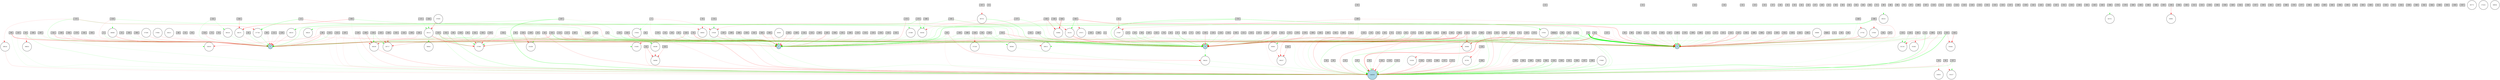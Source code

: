 digraph {
	node [fontsize=9 height=0.2 shape=circle width=0.2]
	x [fillcolor=lightgray shape=box style=filled]
	dx [fillcolor=lightgray shape=box style=filled]
	theta [fillcolor=lightgray shape=box style=filled]
	dtheta [fillcolor=lightgray shape=box style=filled]
	-5 [fillcolor=lightgray shape=box style=filled]
	-6 [fillcolor=lightgray shape=box style=filled]
	-7 [fillcolor=lightgray shape=box style=filled]
	-8 [fillcolor=lightgray shape=box style=filled]
	-9 [fillcolor=lightgray shape=box style=filled]
	-10 [fillcolor=lightgray shape=box style=filled]
	-11 [fillcolor=lightgray shape=box style=filled]
	-12 [fillcolor=lightgray shape=box style=filled]
	-13 [fillcolor=lightgray shape=box style=filled]
	-14 [fillcolor=lightgray shape=box style=filled]
	-15 [fillcolor=lightgray shape=box style=filled]
	-16 [fillcolor=lightgray shape=box style=filled]
	-17 [fillcolor=lightgray shape=box style=filled]
	-18 [fillcolor=lightgray shape=box style=filled]
	-19 [fillcolor=lightgray shape=box style=filled]
	-20 [fillcolor=lightgray shape=box style=filled]
	-21 [fillcolor=lightgray shape=box style=filled]
	-22 [fillcolor=lightgray shape=box style=filled]
	-23 [fillcolor=lightgray shape=box style=filled]
	-24 [fillcolor=lightgray shape=box style=filled]
	-25 [fillcolor=lightgray shape=box style=filled]
	-26 [fillcolor=lightgray shape=box style=filled]
	-27 [fillcolor=lightgray shape=box style=filled]
	-28 [fillcolor=lightgray shape=box style=filled]
	-29 [fillcolor=lightgray shape=box style=filled]
	-30 [fillcolor=lightgray shape=box style=filled]
	-31 [fillcolor=lightgray shape=box style=filled]
	-32 [fillcolor=lightgray shape=box style=filled]
	-33 [fillcolor=lightgray shape=box style=filled]
	-34 [fillcolor=lightgray shape=box style=filled]
	-35 [fillcolor=lightgray shape=box style=filled]
	-36 [fillcolor=lightgray shape=box style=filled]
	-37 [fillcolor=lightgray shape=box style=filled]
	-38 [fillcolor=lightgray shape=box style=filled]
	-39 [fillcolor=lightgray shape=box style=filled]
	-40 [fillcolor=lightgray shape=box style=filled]
	-41 [fillcolor=lightgray shape=box style=filled]
	-42 [fillcolor=lightgray shape=box style=filled]
	-43 [fillcolor=lightgray shape=box style=filled]
	-44 [fillcolor=lightgray shape=box style=filled]
	-45 [fillcolor=lightgray shape=box style=filled]
	-46 [fillcolor=lightgray shape=box style=filled]
	-47 [fillcolor=lightgray shape=box style=filled]
	-48 [fillcolor=lightgray shape=box style=filled]
	-49 [fillcolor=lightgray shape=box style=filled]
	-50 [fillcolor=lightgray shape=box style=filled]
	-51 [fillcolor=lightgray shape=box style=filled]
	-52 [fillcolor=lightgray shape=box style=filled]
	-53 [fillcolor=lightgray shape=box style=filled]
	-54 [fillcolor=lightgray shape=box style=filled]
	-55 [fillcolor=lightgray shape=box style=filled]
	-56 [fillcolor=lightgray shape=box style=filled]
	-57 [fillcolor=lightgray shape=box style=filled]
	-58 [fillcolor=lightgray shape=box style=filled]
	-59 [fillcolor=lightgray shape=box style=filled]
	-60 [fillcolor=lightgray shape=box style=filled]
	-61 [fillcolor=lightgray shape=box style=filled]
	-62 [fillcolor=lightgray shape=box style=filled]
	-63 [fillcolor=lightgray shape=box style=filled]
	-64 [fillcolor=lightgray shape=box style=filled]
	-65 [fillcolor=lightgray shape=box style=filled]
	-66 [fillcolor=lightgray shape=box style=filled]
	-67 [fillcolor=lightgray shape=box style=filled]
	-68 [fillcolor=lightgray shape=box style=filled]
	-69 [fillcolor=lightgray shape=box style=filled]
	-70 [fillcolor=lightgray shape=box style=filled]
	-71 [fillcolor=lightgray shape=box style=filled]
	-72 [fillcolor=lightgray shape=box style=filled]
	-73 [fillcolor=lightgray shape=box style=filled]
	-74 [fillcolor=lightgray shape=box style=filled]
	-75 [fillcolor=lightgray shape=box style=filled]
	-76 [fillcolor=lightgray shape=box style=filled]
	-77 [fillcolor=lightgray shape=box style=filled]
	-78 [fillcolor=lightgray shape=box style=filled]
	-79 [fillcolor=lightgray shape=box style=filled]
	-80 [fillcolor=lightgray shape=box style=filled]
	-81 [fillcolor=lightgray shape=box style=filled]
	-82 [fillcolor=lightgray shape=box style=filled]
	-83 [fillcolor=lightgray shape=box style=filled]
	-84 [fillcolor=lightgray shape=box style=filled]
	-85 [fillcolor=lightgray shape=box style=filled]
	-86 [fillcolor=lightgray shape=box style=filled]
	-87 [fillcolor=lightgray shape=box style=filled]
	-88 [fillcolor=lightgray shape=box style=filled]
	-89 [fillcolor=lightgray shape=box style=filled]
	-90 [fillcolor=lightgray shape=box style=filled]
	-91 [fillcolor=lightgray shape=box style=filled]
	-92 [fillcolor=lightgray shape=box style=filled]
	-93 [fillcolor=lightgray shape=box style=filled]
	-94 [fillcolor=lightgray shape=box style=filled]
	-95 [fillcolor=lightgray shape=box style=filled]
	-96 [fillcolor=lightgray shape=box style=filled]
	-97 [fillcolor=lightgray shape=box style=filled]
	-98 [fillcolor=lightgray shape=box style=filled]
	-99 [fillcolor=lightgray shape=box style=filled]
	-100 [fillcolor=lightgray shape=box style=filled]
	-101 [fillcolor=lightgray shape=box style=filled]
	-102 [fillcolor=lightgray shape=box style=filled]
	-103 [fillcolor=lightgray shape=box style=filled]
	-104 [fillcolor=lightgray shape=box style=filled]
	-105 [fillcolor=lightgray shape=box style=filled]
	-106 [fillcolor=lightgray shape=box style=filled]
	-107 [fillcolor=lightgray shape=box style=filled]
	-108 [fillcolor=lightgray shape=box style=filled]
	-109 [fillcolor=lightgray shape=box style=filled]
	-110 [fillcolor=lightgray shape=box style=filled]
	-111 [fillcolor=lightgray shape=box style=filled]
	-112 [fillcolor=lightgray shape=box style=filled]
	-113 [fillcolor=lightgray shape=box style=filled]
	-114 [fillcolor=lightgray shape=box style=filled]
	-115 [fillcolor=lightgray shape=box style=filled]
	-116 [fillcolor=lightgray shape=box style=filled]
	-117 [fillcolor=lightgray shape=box style=filled]
	-118 [fillcolor=lightgray shape=box style=filled]
	-119 [fillcolor=lightgray shape=box style=filled]
	-120 [fillcolor=lightgray shape=box style=filled]
	-121 [fillcolor=lightgray shape=box style=filled]
	-122 [fillcolor=lightgray shape=box style=filled]
	-123 [fillcolor=lightgray shape=box style=filled]
	-124 [fillcolor=lightgray shape=box style=filled]
	-125 [fillcolor=lightgray shape=box style=filled]
	-126 [fillcolor=lightgray shape=box style=filled]
	-127 [fillcolor=lightgray shape=box style=filled]
	-128 [fillcolor=lightgray shape=box style=filled]
	-129 [fillcolor=lightgray shape=box style=filled]
	-130 [fillcolor=lightgray shape=box style=filled]
	-131 [fillcolor=lightgray shape=box style=filled]
	-132 [fillcolor=lightgray shape=box style=filled]
	-133 [fillcolor=lightgray shape=box style=filled]
	-134 [fillcolor=lightgray shape=box style=filled]
	-135 [fillcolor=lightgray shape=box style=filled]
	-136 [fillcolor=lightgray shape=box style=filled]
	-137 [fillcolor=lightgray shape=box style=filled]
	-138 [fillcolor=lightgray shape=box style=filled]
	-139 [fillcolor=lightgray shape=box style=filled]
	-140 [fillcolor=lightgray shape=box style=filled]
	-141 [fillcolor=lightgray shape=box style=filled]
	-142 [fillcolor=lightgray shape=box style=filled]
	-143 [fillcolor=lightgray shape=box style=filled]
	-144 [fillcolor=lightgray shape=box style=filled]
	-145 [fillcolor=lightgray shape=box style=filled]
	-146 [fillcolor=lightgray shape=box style=filled]
	-147 [fillcolor=lightgray shape=box style=filled]
	-148 [fillcolor=lightgray shape=box style=filled]
	-149 [fillcolor=lightgray shape=box style=filled]
	-150 [fillcolor=lightgray shape=box style=filled]
	-151 [fillcolor=lightgray shape=box style=filled]
	-152 [fillcolor=lightgray shape=box style=filled]
	-153 [fillcolor=lightgray shape=box style=filled]
	-154 [fillcolor=lightgray shape=box style=filled]
	-155 [fillcolor=lightgray shape=box style=filled]
	-156 [fillcolor=lightgray shape=box style=filled]
	-157 [fillcolor=lightgray shape=box style=filled]
	-158 [fillcolor=lightgray shape=box style=filled]
	-159 [fillcolor=lightgray shape=box style=filled]
	-160 [fillcolor=lightgray shape=box style=filled]
	-161 [fillcolor=lightgray shape=box style=filled]
	-162 [fillcolor=lightgray shape=box style=filled]
	-163 [fillcolor=lightgray shape=box style=filled]
	-164 [fillcolor=lightgray shape=box style=filled]
	-165 [fillcolor=lightgray shape=box style=filled]
	-166 [fillcolor=lightgray shape=box style=filled]
	-167 [fillcolor=lightgray shape=box style=filled]
	-168 [fillcolor=lightgray shape=box style=filled]
	-169 [fillcolor=lightgray shape=box style=filled]
	-170 [fillcolor=lightgray shape=box style=filled]
	-171 [fillcolor=lightgray shape=box style=filled]
	-172 [fillcolor=lightgray shape=box style=filled]
	-173 [fillcolor=lightgray shape=box style=filled]
	-174 [fillcolor=lightgray shape=box style=filled]
	-175 [fillcolor=lightgray shape=box style=filled]
	-176 [fillcolor=lightgray shape=box style=filled]
	-177 [fillcolor=lightgray shape=box style=filled]
	-178 [fillcolor=lightgray shape=box style=filled]
	-179 [fillcolor=lightgray shape=box style=filled]
	-180 [fillcolor=lightgray shape=box style=filled]
	-181 [fillcolor=lightgray shape=box style=filled]
	-182 [fillcolor=lightgray shape=box style=filled]
	-183 [fillcolor=lightgray shape=box style=filled]
	-184 [fillcolor=lightgray shape=box style=filled]
	-185 [fillcolor=lightgray shape=box style=filled]
	-186 [fillcolor=lightgray shape=box style=filled]
	-187 [fillcolor=lightgray shape=box style=filled]
	-188 [fillcolor=lightgray shape=box style=filled]
	-189 [fillcolor=lightgray shape=box style=filled]
	-190 [fillcolor=lightgray shape=box style=filled]
	-191 [fillcolor=lightgray shape=box style=filled]
	-192 [fillcolor=lightgray shape=box style=filled]
	-193 [fillcolor=lightgray shape=box style=filled]
	-194 [fillcolor=lightgray shape=box style=filled]
	-195 [fillcolor=lightgray shape=box style=filled]
	-196 [fillcolor=lightgray shape=box style=filled]
	-197 [fillcolor=lightgray shape=box style=filled]
	-198 [fillcolor=lightgray shape=box style=filled]
	-199 [fillcolor=lightgray shape=box style=filled]
	-200 [fillcolor=lightgray shape=box style=filled]
	-201 [fillcolor=lightgray shape=box style=filled]
	-202 [fillcolor=lightgray shape=box style=filled]
	-203 [fillcolor=lightgray shape=box style=filled]
	-204 [fillcolor=lightgray shape=box style=filled]
	-205 [fillcolor=lightgray shape=box style=filled]
	-206 [fillcolor=lightgray shape=box style=filled]
	-207 [fillcolor=lightgray shape=box style=filled]
	-208 [fillcolor=lightgray shape=box style=filled]
	-209 [fillcolor=lightgray shape=box style=filled]
	-210 [fillcolor=lightgray shape=box style=filled]
	-211 [fillcolor=lightgray shape=box style=filled]
	-212 [fillcolor=lightgray shape=box style=filled]
	-213 [fillcolor=lightgray shape=box style=filled]
	-214 [fillcolor=lightgray shape=box style=filled]
	-215 [fillcolor=lightgray shape=box style=filled]
	-216 [fillcolor=lightgray shape=box style=filled]
	-217 [fillcolor=lightgray shape=box style=filled]
	-218 [fillcolor=lightgray shape=box style=filled]
	-219 [fillcolor=lightgray shape=box style=filled]
	-220 [fillcolor=lightgray shape=box style=filled]
	-221 [fillcolor=lightgray shape=box style=filled]
	-222 [fillcolor=lightgray shape=box style=filled]
	-223 [fillcolor=lightgray shape=box style=filled]
	-224 [fillcolor=lightgray shape=box style=filled]
	-225 [fillcolor=lightgray shape=box style=filled]
	-226 [fillcolor=lightgray shape=box style=filled]
	-227 [fillcolor=lightgray shape=box style=filled]
	-228 [fillcolor=lightgray shape=box style=filled]
	-229 [fillcolor=lightgray shape=box style=filled]
	-230 [fillcolor=lightgray shape=box style=filled]
	-231 [fillcolor=lightgray shape=box style=filled]
	-232 [fillcolor=lightgray shape=box style=filled]
	-233 [fillcolor=lightgray shape=box style=filled]
	-234 [fillcolor=lightgray shape=box style=filled]
	-235 [fillcolor=lightgray shape=box style=filled]
	-236 [fillcolor=lightgray shape=box style=filled]
	-237 [fillcolor=lightgray shape=box style=filled]
	-238 [fillcolor=lightgray shape=box style=filled]
	-239 [fillcolor=lightgray shape=box style=filled]
	-240 [fillcolor=lightgray shape=box style=filled]
	-241 [fillcolor=lightgray shape=box style=filled]
	-242 [fillcolor=lightgray shape=box style=filled]
	-243 [fillcolor=lightgray shape=box style=filled]
	-244 [fillcolor=lightgray shape=box style=filled]
	-245 [fillcolor=lightgray shape=box style=filled]
	-246 [fillcolor=lightgray shape=box style=filled]
	-247 [fillcolor=lightgray shape=box style=filled]
	-248 [fillcolor=lightgray shape=box style=filled]
	-249 [fillcolor=lightgray shape=box style=filled]
	-250 [fillcolor=lightgray shape=box style=filled]
	-251 [fillcolor=lightgray shape=box style=filled]
	-252 [fillcolor=lightgray shape=box style=filled]
	-253 [fillcolor=lightgray shape=box style=filled]
	-254 [fillcolor=lightgray shape=box style=filled]
	-255 [fillcolor=lightgray shape=box style=filled]
	-256 [fillcolor=lightgray shape=box style=filled]
	-257 [fillcolor=lightgray shape=box style=filled]
	-258 [fillcolor=lightgray shape=box style=filled]
	-259 [fillcolor=lightgray shape=box style=filled]
	-260 [fillcolor=lightgray shape=box style=filled]
	-261 [fillcolor=lightgray shape=box style=filled]
	-262 [fillcolor=lightgray shape=box style=filled]
	-263 [fillcolor=lightgray shape=box style=filled]
	-264 [fillcolor=lightgray shape=box style=filled]
	-265 [fillcolor=lightgray shape=box style=filled]
	-266 [fillcolor=lightgray shape=box style=filled]
	-267 [fillcolor=lightgray shape=box style=filled]
	-268 [fillcolor=lightgray shape=box style=filled]
	-269 [fillcolor=lightgray shape=box style=filled]
	-270 [fillcolor=lightgray shape=box style=filled]
	-271 [fillcolor=lightgray shape=box style=filled]
	-272 [fillcolor=lightgray shape=box style=filled]
	-273 [fillcolor=lightgray shape=box style=filled]
	-274 [fillcolor=lightgray shape=box style=filled]
	-275 [fillcolor=lightgray shape=box style=filled]
	-276 [fillcolor=lightgray shape=box style=filled]
	-277 [fillcolor=lightgray shape=box style=filled]
	-278 [fillcolor=lightgray shape=box style=filled]
	-279 [fillcolor=lightgray shape=box style=filled]
	-280 [fillcolor=lightgray shape=box style=filled]
	-281 [fillcolor=lightgray shape=box style=filled]
	-282 [fillcolor=lightgray shape=box style=filled]
	-283 [fillcolor=lightgray shape=box style=filled]
	-284 [fillcolor=lightgray shape=box style=filled]
	-285 [fillcolor=lightgray shape=box style=filled]
	-286 [fillcolor=lightgray shape=box style=filled]
	-287 [fillcolor=lightgray shape=box style=filled]
	-288 [fillcolor=lightgray shape=box style=filled]
	-289 [fillcolor=lightgray shape=box style=filled]
	-290 [fillcolor=lightgray shape=box style=filled]
	-291 [fillcolor=lightgray shape=box style=filled]
	-292 [fillcolor=lightgray shape=box style=filled]
	-293 [fillcolor=lightgray shape=box style=filled]
	-294 [fillcolor=lightgray shape=box style=filled]
	-295 [fillcolor=lightgray shape=box style=filled]
	-296 [fillcolor=lightgray shape=box style=filled]
	-297 [fillcolor=lightgray shape=box style=filled]
	-298 [fillcolor=lightgray shape=box style=filled]
	-299 [fillcolor=lightgray shape=box style=filled]
	-300 [fillcolor=lightgray shape=box style=filled]
	-301 [fillcolor=lightgray shape=box style=filled]
	-302 [fillcolor=lightgray shape=box style=filled]
	-303 [fillcolor=lightgray shape=box style=filled]
	-304 [fillcolor=lightgray shape=box style=filled]
	-305 [fillcolor=lightgray shape=box style=filled]
	-306 [fillcolor=lightgray shape=box style=filled]
	-307 [fillcolor=lightgray shape=box style=filled]
	-308 [fillcolor=lightgray shape=box style=filled]
	-309 [fillcolor=lightgray shape=box style=filled]
	-310 [fillcolor=lightgray shape=box style=filled]
	-311 [fillcolor=lightgray shape=box style=filled]
	-312 [fillcolor=lightgray shape=box style=filled]
	-313 [fillcolor=lightgray shape=box style=filled]
	-314 [fillcolor=lightgray shape=box style=filled]
	-315 [fillcolor=lightgray shape=box style=filled]
	-316 [fillcolor=lightgray shape=box style=filled]
	-317 [fillcolor=lightgray shape=box style=filled]
	-318 [fillcolor=lightgray shape=box style=filled]
	-319 [fillcolor=lightgray shape=box style=filled]
	-320 [fillcolor=lightgray shape=box style=filled]
	-321 [fillcolor=lightgray shape=box style=filled]
	-322 [fillcolor=lightgray shape=box style=filled]
	-323 [fillcolor=lightgray shape=box style=filled]
	-324 [fillcolor=lightgray shape=box style=filled]
	-325 [fillcolor=lightgray shape=box style=filled]
	-326 [fillcolor=lightgray shape=box style=filled]
	-327 [fillcolor=lightgray shape=box style=filled]
	-328 [fillcolor=lightgray shape=box style=filled]
	-329 [fillcolor=lightgray shape=box style=filled]
	-330 [fillcolor=lightgray shape=box style=filled]
	-331 [fillcolor=lightgray shape=box style=filled]
	-332 [fillcolor=lightgray shape=box style=filled]
	-333 [fillcolor=lightgray shape=box style=filled]
	-334 [fillcolor=lightgray shape=box style=filled]
	-335 [fillcolor=lightgray shape=box style=filled]
	-336 [fillcolor=lightgray shape=box style=filled]
	-337 [fillcolor=lightgray shape=box style=filled]
	-338 [fillcolor=lightgray shape=box style=filled]
	-339 [fillcolor=lightgray shape=box style=filled]
	-340 [fillcolor=lightgray shape=box style=filled]
	-341 [fillcolor=lightgray shape=box style=filled]
	-342 [fillcolor=lightgray shape=box style=filled]
	-343 [fillcolor=lightgray shape=box style=filled]
	-344 [fillcolor=lightgray shape=box style=filled]
	-345 [fillcolor=lightgray shape=box style=filled]
	-346 [fillcolor=lightgray shape=box style=filled]
	-347 [fillcolor=lightgray shape=box style=filled]
	-348 [fillcolor=lightgray shape=box style=filled]
	-349 [fillcolor=lightgray shape=box style=filled]
	-350 [fillcolor=lightgray shape=box style=filled]
	-351 [fillcolor=lightgray shape=box style=filled]
	-352 [fillcolor=lightgray shape=box style=filled]
	-353 [fillcolor=lightgray shape=box style=filled]
	-354 [fillcolor=lightgray shape=box style=filled]
	-355 [fillcolor=lightgray shape=box style=filled]
	-356 [fillcolor=lightgray shape=box style=filled]
	-357 [fillcolor=lightgray shape=box style=filled]
	-358 [fillcolor=lightgray shape=box style=filled]
	-359 [fillcolor=lightgray shape=box style=filled]
	-360 [fillcolor=lightgray shape=box style=filled]
	-361 [fillcolor=lightgray shape=box style=filled]
	-362 [fillcolor=lightgray shape=box style=filled]
	-363 [fillcolor=lightgray shape=box style=filled]
	-364 [fillcolor=lightgray shape=box style=filled]
	control [fillcolor=lightblue style=filled]
	1 [fillcolor=lightblue style=filled]
	2 [fillcolor=lightblue style=filled]
	3 [fillcolor=lightblue style=filled]
	4 [fillcolor=lightblue style=filled]
	31493 [fillcolor=white style=filled]
	37500 [fillcolor=white style=filled]
	37628 [fillcolor=white style=filled]
	38016 [fillcolor=white style=filled]
	38533 [fillcolor=white style=filled]
	38410 [fillcolor=white style=filled]
	37389 [fillcolor=white style=filled]
	35984 [fillcolor=white style=filled]
	38289 [fillcolor=white style=filled]
	37758 [fillcolor=white style=filled]
	36755 [fillcolor=white style=filled]
	30112 [fillcolor=white style=filled]
	34721 [fillcolor=white style=filled]
	36641 [fillcolor=white style=filled]
	36772 [fillcolor=white style=filled]
	38564 [fillcolor=white style=filled]
	37672 [fillcolor=white style=filled]
	33833 [fillcolor=white style=filled]
	36653 [fillcolor=white style=filled]
	37935 [fillcolor=white style=filled]
	37424 [fillcolor=white style=filled]
	37681 [fillcolor=white style=filled]
	37808 [fillcolor=white style=filled]
	31034 [fillcolor=white style=filled]
	35131 [fillcolor=white style=filled]
	37950 [fillcolor=white style=filled]
	37826 [fillcolor=white style=filled]
	36934 [fillcolor=white style=filled]
	35527 [fillcolor=white style=filled]
	36424 [fillcolor=white style=filled]
	27593 [fillcolor=white style=filled]
	36552 [fillcolor=white style=filled]
	37702 [fillcolor=white style=filled]
	37834 [fillcolor=white style=filled]
	31438 [fillcolor=white style=filled]
	36559 [fillcolor=white style=filled]
	34006 [fillcolor=white style=filled]
	36311 [fillcolor=white style=filled]
	38361 [fillcolor=white style=filled]
	30557 [fillcolor=white style=filled]
	26717 [fillcolor=white style=filled]
	36063 [fillcolor=white style=filled]
	36575 [fillcolor=white style=filled]
	30689 [fillcolor=white style=filled]
	35810 [fillcolor=white style=filled]
	36581 [fillcolor=white style=filled]
	37228 [fillcolor=white style=filled]
	33901 [fillcolor=white style=filled]
	28015 [fillcolor=white style=filled]
	36848 [fillcolor=white style=filled]
	37487 [fillcolor=white style=filled]
	30066 [fillcolor=white style=filled]
	32116 [fillcolor=white style=filled]
	35444 [fillcolor=white style=filled]
	38518 [fillcolor=white style=filled]
	35705 [fillcolor=white style=filled]
	30204 [fillcolor=white style=filled]
	35582 [fillcolor=white style=filled]
	x -> 4 [color=red penwidth=0.30874641744025977 style=solid]
	dx -> 1 [color=green penwidth=0.311563831872626 style=solid]
	theta -> 3 [color=red penwidth=0.3125904781367175 style=solid]
	dtheta -> control [color=green penwidth=0.3418847494130369 style=solid]
	dtheta -> 4 [color=red penwidth=0.4180648272744202 style=solid]
	-5 -> 2 [color=green penwidth=0.45164352987829526 style=solid]
	-7 -> 1 [color=red penwidth=0.15888699684347118 style=solid]
	-8 -> 4 [color=green penwidth=0.610555282990836 style=solid]
	-9 -> control [color=green penwidth=0.31235454289259046 style=solid]
	-9 -> 3 [color=green penwidth=5.488653391503891 style=solid]
	-9 -> 4 [color=green penwidth=0.33890176266783756 style=solid]
	-11 -> 3 [color=red penwidth=0.13844703579541817 style=solid]
	-15 -> 1 [color=red penwidth=0.43879485231930637 style=solid]
	-17 -> 4 [color=green penwidth=0.40356648099129044 style=solid]
	-18 -> control [color=green penwidth=0.3522094565281092 style=solid]
	-18 -> 2 [color=green penwidth=0.33137439236464905 style=solid]
	-19 -> control [color=red penwidth=0.11195158138844602 style=solid]
	-19 -> 4 [color=green penwidth=0.43666586786488215 style=solid]
	-20 -> 4 [color=green penwidth=0.6075272967837666 style=solid]
	-21 -> control [color=green penwidth=0.8953787150527743 style=solid]
	-21 -> 3 [color=green penwidth=0.3231050328043444 style=solid]
	-24 -> control [color=red penwidth=0.2012720233665688 style=solid]
	-26 -> control [color=red penwidth=0.2538746452298194 style=solid]
	-28 -> 1 [color=red penwidth=0.2217804548880813 style=solid]
	-28 -> 4 [color=green penwidth=0.5338996767496149 style=solid]
	-29 -> control [color=green penwidth=0.25242818457066246 style=solid]
	-31 -> 2 [color=red penwidth=0.14662637712853793 style=solid]
	-34 -> control [color=red penwidth=0.134731738603792 style=solid]
	-34 -> 4 [color=red penwidth=0.3439056634854808 style=solid]
	-35 -> 1 [color=green penwidth=0.3315129294598894 style=solid]
	-36 -> 3 [color=green penwidth=0.48011851180687815 style=solid]
	-36 -> 4 [color=green penwidth=0.498588593417038 style=solid]
	-37 -> control [color=red penwidth=0.34458075603355465 style=solid]
	-37 -> 3 [color=red penwidth=0.14003374011488867 style=solid]
	-38 -> 4 [color=green penwidth=0.4817338129106892 style=solid]
	-39 -> 3 [color=green penwidth=0.19435494170626377 style=solid]
	-40 -> 1 [color=green penwidth=0.22944568277014638 style=solid]
	-44 -> control [color=red penwidth=0.4181135708382625 style=solid]
	-44 -> 1 [color=red penwidth=0.25665351261502295 style=solid]
	-45 -> 4 [color=green penwidth=0.24018984878504832 style=solid]
	-46 -> 2 [color=red penwidth=0.14961866009377048 style=solid]
	-49 -> 3 [color=green penwidth=0.531092079154693 style=solid]
	-50 -> 1 [color=green penwidth=0.16648145872751238 style=solid]
	-50 -> 2 [color=red penwidth=0.20339668345272643 style=solid]
	-50 -> 3 [color=green penwidth=0.1348737315301696 style=solid]
	-52 -> control [color=green penwidth=0.2328644644431492 style=solid]
	-53 -> 2 [color=red penwidth=0.14387871775444022 style=solid]
	-54 -> control [color=red penwidth=1.22341552270501 style=solid]
	-54 -> 3 [color=red penwidth=0.8930405772125755 style=solid]
	-55 -> 1 [color=red penwidth=0.2803960737544653 style=solid]
	-55 -> 3 [color=green penwidth=0.12510970233180144 style=solid]
	-56 -> 4 [color=red penwidth=0.34122252358663363 style=solid]
	-57 -> 4 [color=green penwidth=0.7603512345678786 style=solid]
	-60 -> control [color=red penwidth=0.1723658105131861 style=solid]
	-60 -> 1 [color=green penwidth=0.4419896751815815 style=solid]
	-62 -> 1 [color=green penwidth=0.6065818952824028 style=solid]
	-65 -> 2 [color=red penwidth=0.15406859952972318 style=solid]
	-67 -> control [color=green penwidth=0.8228971168181503 style=solid]
	-69 -> 4 [color=green penwidth=0.12021748785632956 style=solid]
	-70 -> 1 [color=red penwidth=0.8961009882228718 style=solid]
	-72 -> 2 [color=green penwidth=0.11784396883995285 style=solid]
	-73 -> control [color=red penwidth=0.586490682828839 style=solid]
	-73 -> 4 [color=green penwidth=0.1425296056258074 style=solid]
	-74 -> control [color=green penwidth=0.39949044456604677 style=solid]
	-77 -> 4 [color=red penwidth=0.13108028532364702 style=solid]
	-78 -> 2 [color=green penwidth=0.10994806244340098 style=solid]
	-78 -> 3 [color=red penwidth=0.16470621228480875 style=solid]
	-79 -> 2 [color=green penwidth=0.22916665876059727 style=solid]
	-81 -> 2 [color=green penwidth=0.47828226583667677 style=solid]
	-82 -> control [color=green penwidth=0.5277697146183711 style=solid]
	-82 -> 4 [color=green penwidth=0.19975647981310524 style=solid]
	-83 -> control [color=red penwidth=0.3533201662185771 style=solid]
	-84 -> 3 [color=red penwidth=0.29073437506186717 style=solid]
	-85 -> control [color=red penwidth=0.274267865239437 style=solid]
	-87 -> 3 [color=red penwidth=0.41972701161849413 style=solid]
	-88 -> 2 [color=red penwidth=0.15743960823805642 style=solid]
	-88 -> 4 [color=green penwidth=0.46181818931902563 style=solid]
	-90 -> 2 [color=red penwidth=0.6732908254529127 style=solid]
	-92 -> 3 [color=green penwidth=0.4323419665385566 style=solid]
	-92 -> 4 [color=red penwidth=0.4610541599167496 style=solid]
	-94 -> control [color=green penwidth=0.19772034819755024 style=solid]
	-94 -> 2 [color=green penwidth=0.4624978131018783 style=solid]
	-95 -> 3 [color=red penwidth=0.4586474932202924 style=solid]
	-96 -> 2 [color=red penwidth=0.23778418341741953 style=solid]
	-98 -> 3 [color=green penwidth=0.40578565687819124 style=solid]
	-99 -> control [color=green penwidth=0.204395608832722 style=solid]
	-99 -> 2 [color=red penwidth=1.1460825675587138 style=solid]
	-100 -> 1 [color=green penwidth=0.3714910177895616 style=solid]
	-101 -> control [color=red penwidth=0.58021156023686 style=solid]
	-102 -> 4 [color=red penwidth=0.4997366550456175 style=solid]
	-103 -> 3 [color=green penwidth=0.19175966597965338 style=solid]
	-104 -> 3 [color=green penwidth=0.22091780843732248 style=solid]
	-105 -> 1 [color=red penwidth=0.47450092279541034 style=solid]
	-108 -> 1 [color=red penwidth=0.3468030302413686 style=solid]
	-109 -> 2 [color=green penwidth=0.10787464458244118 style=solid]
	-109 -> 3 [color=red penwidth=0.18937131988281874 style=solid]
	-115 -> control [color=red penwidth=0.6056943709738559 style=solid]
	-115 -> 1 [color=green penwidth=0.11780521749475543 style=solid]
	-117 -> control [color=red penwidth=0.3889085733411394 style=solid]
	-117 -> 1 [color=green penwidth=0.16303668680941372 style=solid]
	-119 -> control [color=green penwidth=0.14771895071097568 style=solid]
	-120 -> 4 [color=green penwidth=0.1941811466222998 style=solid]
	-121 -> 3 [color=green penwidth=0.46914896816736096 style=solid]
	-122 -> 3 [color=red penwidth=0.26301357513456525 style=solid]
	-124 -> 4 [color=green penwidth=0.36539312083965614 style=solid]
	-125 -> control [color=green penwidth=0.5545268236142209 style=solid]
	-126 -> control [color=red penwidth=0.17240858333243156 style=solid]
	-127 -> control [color=red penwidth=0.13365153516952416 style=solid]
	-127 -> 3 [color=red penwidth=0.18763433066306556 style=solid]
	-128 -> control [color=red penwidth=0.31760163712591116 style=solid]
	-129 -> 2 [color=red penwidth=0.3524847220338656 style=solid]
	-130 -> control [color=red penwidth=0.6181014107915839 style=solid]
	-133 -> control [color=red penwidth=0.2904704635001644 style=solid]
	-134 -> 1 [color=green penwidth=0.4273298138450796 style=solid]
	-136 -> control [color=red penwidth=0.10868209598317526 style=solid]
	-140 -> 1 [color=red penwidth=0.15906792808190548 style=solid]
	-140 -> 4 [color=red penwidth=0.1664625654268842 style=solid]
	-141 -> 2 [color=red penwidth=0.6601672719756004 style=solid]
	-145 -> 1 [color=red penwidth=0.17437439874410482 style=solid]
	-145 -> 2 [color=red penwidth=0.10680629730614333 style=solid]
	-146 -> 2 [color=red penwidth=0.300308647633054 style=solid]
	-148 -> control [color=red penwidth=0.15298543168983786 style=solid]
	-149 -> control [color=red penwidth=0.5764661927127864 style=solid]
	-149 -> 3 [color=red penwidth=0.20829737650325109 style=solid]
	-150 -> 3 [color=red penwidth=0.29990241153322594 style=solid]
	-152 -> 1 [color=red penwidth=0.3258808578485911 style=solid]
	-154 -> 4 [color=red penwidth=0.13891337939042253 style=solid]
	-155 -> control [color=green penwidth=0.13313912172654507 style=solid]
	-155 -> 3 [color=green penwidth=0.27974652176909187 style=solid]
	-157 -> control [color=green penwidth=0.2734991060124029 style=solid]
	-158 -> 4 [color=green penwidth=0.11989612563807395 style=solid]
	-159 -> 3 [color=red penwidth=0.16789647787471573 style=solid]
	-160 -> 1 [color=green penwidth=0.15131715294949344 style=solid]
	-164 -> 2 [color=red penwidth=0.44917278540027705 style=solid]
	-165 -> 1 [color=red penwidth=0.6496766319607447 style=solid]
	-167 -> 3 [color=green penwidth=0.3888085746315858 style=solid]
	-169 -> 3 [color=green penwidth=0.4899525256158206 style=solid]
	-170 -> 3 [color=red penwidth=0.10861081630663835 style=solid]
	-172 -> control [color=red penwidth=0.7489394322409663 style=solid]
	-173 -> 2 [color=green penwidth=0.5077679420673931 style=solid]
	-173 -> 4 [color=green penwidth=0.4110066732731307 style=solid]
	-175 -> control [color=red penwidth=0.2932055249819784 style=solid]
	-175 -> 4 [color=red penwidth=0.40695286718985246 style=solid]
	-177 -> 4 [color=green penwidth=0.47548000395633117 style=solid]
	-179 -> 2 [color=red penwidth=0.17661515941932318 style=solid]
	-181 -> 3 [color=green penwidth=0.20362559650138268 style=solid]
	-182 -> 2 [color=green penwidth=0.2059836544307823 style=solid]
	-185 -> control [color=green penwidth=0.10653012454773965 style=solid]
	-185 -> 4 [color=red penwidth=0.1964734516011948 style=solid]
	-187 -> 2 [color=green penwidth=0.3954727107757232 style=solid]
	-187 -> 3 [color=green penwidth=0.2634234822115087 style=solid]
	-189 -> control [color=red penwidth=0.23760454318380497 style=solid]
	-189 -> 4 [color=green penwidth=0.20289493718054719 style=solid]
	-190 -> 1 [color=red penwidth=0.10388247340460569 style=solid]
	-190 -> 2 [color=red penwidth=0.17255233321026112 style=solid]
	-192 -> 4 [color=red penwidth=0.35606210887144174 style=solid]
	-194 -> control [color=green penwidth=0.5564046887716739 style=solid]
	-196 -> 1 [color=green penwidth=1.1352987168257902 style=solid]
	-196 -> 3 [color=red penwidth=0.3763842972846416 style=solid]
	-197 -> control [color=red penwidth=0.19659833756337075 style=solid]
	-197 -> 2 [color=red penwidth=0.11234586551566648 style=solid]
	-197 -> 4 [color=red penwidth=0.16252922089543498 style=solid]
	-198 -> 1 [color=green penwidth=0.164852902816844 style=solid]
	-199 -> 3 [color=green penwidth=0.2653448367730198 style=solid]
	-200 -> control [color=green penwidth=0.2533552293847602 style=solid]
	-200 -> 4 [color=red penwidth=1.5034049872916206 style=solid]
	-201 -> 1 [color=green penwidth=0.49278207272110985 style=solid]
	-202 -> 2 [color=red penwidth=0.14277831516384842 style=solid]
	-203 -> 2 [color=red penwidth=0.3202126184049763 style=solid]
	-203 -> 4 [color=red penwidth=0.21537103416116934 style=solid]
	-206 -> control [color=green penwidth=0.5302756097627428 style=solid]
	-206 -> 4 [color=green penwidth=0.49096359650064436 style=solid]
	-207 -> control [color=green penwidth=1.024907706717619 style=solid]
	-207 -> 1 [color=green penwidth=0.230992738297683 style=solid]
	-208 -> 1 [color=green penwidth=0.17478989134077738 style=solid]
	-209 -> 3 [color=green penwidth=0.17262127231870253 style=solid]
	-210 -> 1 [color=red penwidth=0.2296009539364303 style=solid]
	-211 -> 4 [color=green penwidth=0.16705998634571906 style=solid]
	-213 -> 3 [color=green penwidth=0.3164867844277439 style=solid]
	-214 -> 1 [color=red penwidth=0.13024819262660767 style=solid]
	-217 -> 3 [color=green penwidth=0.29438246276867497 style=solid]
	-218 -> 1 [color=green penwidth=0.4164259144985868 style=solid]
	-218 -> 2 [color=red penwidth=0.2609794469964162 style=solid]
	-219 -> 1 [color=red penwidth=0.21589945415751716 style=solid]
	-220 -> 1 [color=green penwidth=0.10117796359441131 style=solid]
	-220 -> 4 [color=green penwidth=0.3241571654855866 style=solid]
	-221 -> 3 [color=red penwidth=0.1283868992323743 style=solid]
	-222 -> 4 [color=red penwidth=0.11356495063355887 style=solid]
	-223 -> 3 [color=red penwidth=0.5391229804588568 style=solid]
	-224 -> 4 [color=red penwidth=0.6473465932625254 style=solid]
	-225 -> control [color=red penwidth=0.1511113097257521 style=solid]
	-225 -> 4 [color=red penwidth=0.21828481734079264 style=solid]
	-226 -> 2 [color=green penwidth=0.2124930914015051 style=solid]
	-227 -> 4 [color=green penwidth=0.10084641584854898 style=solid]
	-229 -> control [color=red penwidth=0.2558090674242398 style=solid]
	-230 -> 4 [color=green penwidth=0.3035293230674728 style=solid]
	-231 -> control [color=green penwidth=0.26099322859867446 style=solid]
	-231 -> 1 [color=green penwidth=0.2959978336718512 style=solid]
	-231 -> 4 [color=green penwidth=0.40526257421887624 style=solid]
	-232 -> 2 [color=green penwidth=0.3432820711347773 style=solid]
	-233 -> control [color=green penwidth=0.36841240913306483 style=solid]
	-233 -> 1 [color=red penwidth=0.5227652703121878 style=solid]
	-233 -> 2 [color=green penwidth=0.34106320585580274 style=solid]
	-234 -> 1 [color=green penwidth=0.1665594655071288 style=solid]
	-235 -> 1 [color=green penwidth=0.48975105412174047 style=solid]
	-239 -> 4 [color=red penwidth=0.7049404204249831 style=solid]
	-241 -> 2 [color=green penwidth=0.5164263310893151 style=solid]
	-241 -> 4 [color=green penwidth=0.14001820643778312 style=solid]
	-243 -> control [color=green penwidth=0.2901336465504858 style=solid]
	-243 -> 1 [color=red penwidth=0.3842442219014044 style=solid]
	-243 -> 4 [color=red penwidth=0.5754216853337762 style=solid]
	-247 -> control [color=green penwidth=0.20264493110952553 style=solid]
	-247 -> 2 [color=red penwidth=0.10788088457785062 style=solid]
	-248 -> 3 [color=green penwidth=0.23610754294065225 style=solid]
	-250 -> control [color=red penwidth=0.49839407346203435 style=solid]
	-250 -> 4 [color=green penwidth=0.15720777289982701 style=solid]
	-251 -> 4 [color=red penwidth=0.27181550358802586 style=solid]
	-252 -> control [color=green penwidth=0.40158700330985 style=solid]
	-252 -> 4 [color=green penwidth=0.4319053523057571 style=solid]
	-253 -> control [color=green penwidth=1.25211478621186 style=solid]
	-253 -> 4 [color=green penwidth=0.38238020209812507 style=solid]
	-255 -> 1 [color=green penwidth=0.22090612597891304 style=solid]
	-258 -> control [color=red penwidth=0.2565566830497244 style=solid]
	-260 -> 1 [color=green penwidth=0.6397958946064529 style=solid]
	-260 -> 3 [color=red penwidth=0.4745151153220958 style=solid]
	-262 -> 1 [color=green penwidth=0.20437709593673958 style=solid]
	-262 -> 3 [color=red penwidth=0.8039566590467049 style=solid]
	-263 -> 1 [color=red penwidth=0.32852199377332353 style=solid]
	-263 -> 2 [color=green penwidth=0.2343979710451784 style=solid]
	-263 -> 3 [color=red penwidth=0.426282146681755 style=solid]
	-264 -> control [color=green penwidth=0.15820463096030574 style=solid]
	-264 -> 4 [color=green penwidth=0.5231743070354711 style=solid]
	-265 -> 2 [color=green penwidth=0.4383745152100117 style=solid]
	-265 -> 4 [color=red penwidth=0.16847972803487404 style=solid]
	-266 -> 1 [color=red penwidth=0.2908265774404706 style=solid]
	-268 -> 3 [color=red penwidth=0.33828020616323684 style=solid]
	-271 -> 4 [color=green penwidth=0.6107550775827091 style=solid]
	-272 -> 1 [color=red penwidth=0.49199170435389195 style=solid]
	-274 -> 1 [color=green penwidth=0.629673157953596 style=solid]
	-274 -> 4 [color=green penwidth=0.8332724004234453 style=solid]
	-275 -> 2 [color=green penwidth=0.5813702045054746 style=solid]
	-275 -> 4 [color=red penwidth=0.27440294041864166 style=solid]
	-278 -> 4 [color=green penwidth=0.1846714284596387 style=solid]
	-279 -> 4 [color=red penwidth=0.5205065825715144 style=solid]
	-280 -> 4 [color=red penwidth=0.2573055255237954 style=solid]
	-281 -> 1 [color=green penwidth=0.21248520418129674 style=solid]
	-281 -> 2 [color=red penwidth=0.3815004308213248 style=solid]
	-282 -> control [color=red penwidth=0.3249435590258286 style=solid]
	-283 -> 2 [color=green penwidth=0.2837021264787112 style=solid]
	-287 -> control [color=green penwidth=0.20971028543510667 style=solid]
	-287 -> 2 [color=red penwidth=0.1984358564431914 style=solid]
	-288 -> 1 [color=green penwidth=0.2442713666412776 style=solid]
	-288 -> 4 [color=green penwidth=0.3393226771898622 style=solid]
	-289 -> control [color=green penwidth=0.28731323992874597 style=solid]
	-291 -> 3 [color=red penwidth=0.19523749152765385 style=solid]
	-291 -> 4 [color=green penwidth=0.4395395701367022 style=solid]
	-293 -> control [color=red penwidth=0.4389239657214087 style=solid]
	-297 -> 1 [color=red penwidth=0.4334841452622895 style=solid]
	-299 -> 1 [color=red penwidth=0.1008876129787048 style=solid]
	-300 -> control [color=green penwidth=0.5970057108831859 style=solid]
	-300 -> 3 [color=green penwidth=0.1415611822271135 style=solid]
	-300 -> 4 [color=green penwidth=0.35786692283334687 style=solid]
	-301 -> 3 [color=red penwidth=0.26147876743535836 style=solid]
	-302 -> 4 [color=green penwidth=0.2915913748686124 style=solid]
	-303 -> 4 [color=red penwidth=0.20639806800435867 style=solid]
	-304 -> control [color=green penwidth=0.7482881605645008 style=solid]
	-306 -> 1 [color=red penwidth=0.40762509364937327 style=solid]
	-307 -> 1 [color=green penwidth=0.1486207856913604 style=solid]
	-307 -> 2 [color=red penwidth=0.2781348078153221 style=solid]
	-307 -> 4 [color=green penwidth=0.196412266855588 style=solid]
	-308 -> 3 [color=red penwidth=0.13336142553623925 style=solid]
	-312 -> control [color=red penwidth=0.1871055544517325 style=solid]
	-312 -> 1 [color=red penwidth=0.23006193054432364 style=solid]
	-312 -> 2 [color=red penwidth=0.316544068277117 style=solid]
	-313 -> control [color=red penwidth=0.10808384560944483 style=solid]
	-314 -> 2 [color=green penwidth=0.4113369861307341 style=solid]
	-314 -> 3 [color=red penwidth=0.6400060478938971 style=solid]
	-314 -> 4 [color=red penwidth=0.2238881963370493 style=solid]
	-315 -> 3 [color=red penwidth=0.3028168377531447 style=solid]
	-318 -> control [color=green penwidth=0.8193307289357344 style=solid]
	-319 -> 2 [color=red penwidth=0.3652458832200296 style=solid]
	-319 -> 4 [color=red penwidth=0.1741274596319795 style=solid]
	-321 -> 2 [color=red penwidth=0.3270472666184223 style=solid]
	-325 -> 3 [color=red penwidth=0.5227019604547233 style=solid]
	-327 -> control [color=green penwidth=0.5071892198842802 style=solid]
	-328 -> 1 [color=red penwidth=0.30344487862365577 style=solid]
	-328 -> 4 [color=red penwidth=0.1092415171905645 style=solid]
	-329 -> 3 [color=green penwidth=0.20744234013296606 style=solid]
	-330 -> control [color=green penwidth=0.182129379877702 style=solid]
	-331 -> control [color=green penwidth=0.1899813179464439 style=solid]
	-332 -> 2 [color=red penwidth=0.7218465359263887 style=solid]
	-332 -> 3 [color=red penwidth=0.21080656762322406 style=solid]
	-333 -> 3 [color=red penwidth=0.18677859631159124 style=solid]
	-333 -> 4 [color=red penwidth=0.4888968539639852 style=solid]
	-334 -> 1 [color=red penwidth=0.11050491718126026 style=solid]
	-335 -> 1 [color=red penwidth=0.17743342376660676 style=solid]
	-335 -> 2 [color=green penwidth=0.15509264723657878 style=solid]
	-336 -> control [color=green penwidth=0.4967097555983876 style=solid]
	-337 -> control [color=red penwidth=0.26705693141572934 style=solid]
	-338 -> control [color=green penwidth=0.4126428384565236 style=solid]
	-341 -> 4 [color=red penwidth=0.13111366110753264 style=solid]
	-347 -> 1 [color=green penwidth=0.24129136657010877 style=solid]
	-348 -> 4 [color=green penwidth=0.32951229279791105 style=solid]
	-349 -> 4 [color=red penwidth=0.3547100481924572 style=solid]
	-350 -> 4 [color=red penwidth=0.40310544304997686 style=solid]
	-351 -> 4 [color=green penwidth=0.148591108266803 style=solid]
	-352 -> 3 [color=red penwidth=0.26451334982680186 style=solid]
	-354 -> 2 [color=red penwidth=0.11441273528255787 style=solid]
	-354 -> 4 [color=green penwidth=0.4509400781839611 style=solid]
	-355 -> 2 [color=green penwidth=0.12398269538393766 style=solid]
	-355 -> 4 [color=green penwidth=0.1351792903419218 style=solid]
	-358 -> 1 [color=red penwidth=0.3241726030652593 style=solid]
	-358 -> 3 [color=green penwidth=0.2348483626380661 style=solid]
	-359 -> 4 [color=green penwidth=0.21456088341398283 style=solid]
	-360 -> 2 [color=red penwidth=0.313620686212019 style=solid]
	-361 -> 1 [color=green penwidth=0.13704592958738382 style=solid]
	-361 -> 3 [color=red penwidth=0.1248767777649557 style=solid]
	-362 -> 3 [color=red penwidth=0.20462762358529069 style=solid]
	-363 -> 1 [color=red penwidth=0.5189017083775955 style=solid]
	-364 -> 4 [color=green penwidth=0.775566524360777 style=solid]
	-270 -> 1 [color=green penwidth=0.44181779482511097 style=solid]
	-216 -> 2 [color=red penwidth=0.42434109423140853 style=solid]
	-320 -> 3 [color=green penwidth=0.11968874086460678 style=solid]
	-245 -> 3 [color=green penwidth=0.14623585264793382 style=solid]
	-321 -> 3 [color=green penwidth=0.24012483998806283 style=solid]
	-149 -> 4 [color=red penwidth=0.13831176789299537 style=solid]
	-158 -> 3 [color=green penwidth=0.807074336432742 style=solid]
	-313 -> 2 [color=green penwidth=0.5149813107559057 style=solid]
	-359 -> 26717 [color=red penwidth=0.5485024338117912 style=solid]
	-220 -> 27593 [color=red penwidth=0.6180495606810212 style=solid]
	-240 -> 26717 [color=red penwidth=0.23882955834145767 style=solid]
	-237 -> 3 [color=red penwidth=0.9493007105271697 style=solid]
	-355 -> control [color=green penwidth=0.5684088099835563 style=solid]
	-191 -> 4 [color=red penwidth=0.14399338090149272 style=solid]
	-90 -> 3 [color=red penwidth=0.2933353970423327 style=solid]
	-226 -> 26717 [color=green penwidth=0.376775370054131 style=solid]
	-93 -> 4 [color=green penwidth=0.12511370005394953 style=solid]
	-274 -> 30066 [color=green penwidth=0.43941203354405534 style=solid]
	-177 -> 30204 [color=red penwidth=0.2931978553525082 style=solid]
	30204 -> 1 [color=green penwidth=0.14828569297311667 style=solid]
	-260 -> 30557 [color=red penwidth=0.5176649691523594 style=solid]
	-323 -> 26717 [color=red penwidth=0.16455296395994717 style=solid]
	30689 -> 3 [color=red penwidth=0.3440985543048005 style=solid]
	-64 -> 27593 [color=red penwidth=0.22497710059947323 style=solid]
	-273 -> 30066 [color=green penwidth=0.23232623476971595 style=solid]
	-50 -> 31438 [color=green penwidth=0.3763776062783528 style=solid]
	-109 -> 31493 [color=green penwidth=0.10210426647024026 style=solid]
	-275 -> 30204 [color=green penwidth=0.4452137121124914 style=solid]
	-244 -> 30112 [color=green penwidth=0.1358339981879007 style=solid]
	-233 -> 27593 [color=green penwidth=0.6965600263701459 style=solid]
	-224 -> 30066 [color=red penwidth=0.7750650147010213 style=solid]
	-191 -> 28015 [color=green penwidth=0.11193588008727957 style=solid]
	-100 -> 28015 [color=red penwidth=0.10934662722114828 style=solid]
	-103 -> 32116 [color=green penwidth=0.38454072973521725 style=solid]
	-171 -> 30112 [color=green penwidth=0.1950548475728282 style=solid]
	-8 -> 27593 [color=green penwidth=0.2756166458226983 style=solid]
	-56 -> control [color=green penwidth=0.3619240190665478 style=solid]
	-298 -> 32116 [color=red penwidth=0.43936458642649745 style=solid]
	-26 -> 33833 [color=red penwidth=0.27756389805324033 style=solid]
	-83 -> 34006 [color=red penwidth=0.6450434703248626 style=solid]
	-266 -> 30066 [color=red penwidth=0.10690202197308346 style=solid]
	-310 -> 34006 [color=red penwidth=0.4386144086669024 style=solid]
	-166 -> 34721 [color=green penwidth=0.17264863709442724 style=solid]
	35131 -> 4 [color=red penwidth=0.9449223076091018 style=solid]
	-343 -> 35444 [color=red penwidth=0.7101571071001618 style=solid]
	-327 -> 35527 [color=green penwidth=0.10403795307066067 style=solid]
	-195 -> 33901 [color=red penwidth=0.575917707582921 style=solid]
	-136 -> 35131 [color=red penwidth=0.5364982602507917 style=solid]
	-126 -> 35705 [color=red penwidth=0.35704754297840136 style=solid]
	35705 -> control [color=red penwidth=0.39065250836260546 style=solid]
	-181 -> 31493 [color=red penwidth=0.19988319166114593 style=solid]
	35984 -> 4 [color=green penwidth=0.33545190619386833 style=solid]
	-242 -> 30557 [color=red penwidth=0.47468646955465954 style=solid]
	-229 -> 31438 [color=red penwidth=0.623519526846997 style=solid]
	36063 -> 1 [color=green penwidth=0.19750560613789184 style=solid]
	-262 -> 35131 [color=green penwidth=0.7953923500912697 style=solid]
	-203 -> 35984 [color=red penwidth=0.8083747399125073 style=solid]
	36311 -> 2 [color=red penwidth=0.2047612735840903 style=solid]
	-60 -> 36424 [color=red penwidth=0.4729800952395635 style=solid]
	36424 -> control [color=green penwidth=0.2668672984310889 style=solid]
	-186 -> 36559 [color=red penwidth=0.6594842630671593 style=solid]
	36559 -> control [color=red penwidth=0.47669620609927943 style=solid]
	-345 -> 36575 [color=red penwidth=0.5445162561793102 style=solid]
	36575 -> 2 [color=red penwidth=0.28614790228540277 style=solid]
	-128 -> 36559 [color=red penwidth=0.18855662248353444 style=solid]
	36581 -> 1 [color=green penwidth=0.490904586479987 style=solid]
	-326 -> 27593 [color=green penwidth=0.5733107646215361 style=solid]
	-18 -> 36653 [color=red penwidth=0.4919662335008752 style=solid]
	36755 -> 4 [color=green penwidth=0.7886002064447359 style=solid]
	30112 -> 27593 [color=red penwidth=0.8758484024975025 style=solid]
	-218 -> 36848 [color=green penwidth=0.2144755442715967 style=solid]
	36848 -> 2 [color=red penwidth=0.7096075964221985 style=solid]
	-75 -> 30066 [color=green penwidth=0.4064752022596816 style=solid]
	-264 -> 36575 [color=red penwidth=0.6107888660653861 style=solid]
	-207 -> 36063 [color=red penwidth=0.10426397750648975 style=solid]
	-319 -> 27593 [color=red penwidth=0.15866287897444142 style=solid]
	-246 -> 35984 [color=red penwidth=1.2355969084625453 style=solid]
	-291 -> 27593 [color=green penwidth=0.30535438971745776 style=solid]
	-155 -> 32116 [color=green penwidth=0.11073433861449027 style=solid]
	-348 -> 36559 [color=red penwidth=0.17038491695611674 style=solid]
	-140 -> 37228 [color=red penwidth=0.4335556981592418 style=solid]
	-121 -> 36559 [color=green penwidth=0.22705543707797468 style=solid]
	-272 -> 37389 [color=green penwidth=0.12714362375060628 style=solid]
	37389 -> 1 [color=green penwidth=0.23272856377095905 style=solid]
	-189 -> 37487 [color=red penwidth=0.3243036651428767 style=solid]
	37487 -> 4 [color=green penwidth=0.153776895956038 style=solid]
	-317 -> 36755 [color=red penwidth=0.23397283418391732 style=solid]
	37500 -> 2 [color=red penwidth=0.43590317751784047 style=solid]
	4 -> 36424 [color=green penwidth=0.4757461789667754 style=solid]
	-7 -> 37628 [color=red penwidth=0.2688953262229648 style=solid]
	37628 -> 1 [color=red penwidth=0.5499793918906236 style=solid]
	-262 -> 37672 [color=red penwidth=0.301869663222818 style=solid]
	37681 -> 2 [color=red penwidth=0.34782480697672635 style=solid]
	-248 -> 37702 [color=red penwidth=0.13167321853544392 style=solid]
	37702 -> 3 [color=red penwidth=0.7926207538698332 style=solid]
	-168 -> 35810 [color=green penwidth=0.11169590070234489 style=solid]
	-173 -> 37758 [color=red penwidth=0.4001302275180343 style=solid]
	37758 -> 2 [color=green penwidth=0.5010113973118904 style=solid]
	-85 -> 35527 [color=red penwidth=0.22508864446814342 style=solid]
	37808 -> control [color=green penwidth=0.46957281590450073 style=solid]
	37826 -> 30112 [color=red penwidth=0.7652456787524425 style=solid]
	-80 -> 36552 [color=green penwidth=0.1542758361652859 style=solid]
	-7 -> 37834 [color=green penwidth=0.18455554019787068 style=solid]
	-76 -> 36063 [color=red penwidth=0.13069144568186844 style=solid]
	-274 -> 37935 [color=green penwidth=0.6210011206757877 style=solid]
	37935 -> 30066 [color=red penwidth=0.1045252367504953 style=solid]
	-112 -> 2 [color=red penwidth=0.18536387993087833 style=solid]
	-196 -> 37950 [color=red penwidth=0.10524723383697326 style=solid]
	37950 -> 3 [color=green penwidth=0.3126272719666676 style=solid]
	-173 -> 38016 [color=red penwidth=0.2694269935570144 style=solid]
	38016 -> control [color=red penwidth=0.2977916603067109 style=solid]
	-286 -> 30204 [color=green penwidth=0.255317555685916 style=solid]
	-253 -> 35444 [color=red penwidth=0.3077916905915229 style=solid]
	30066 -> 31034 [color=red penwidth=0.21936147985594345 style=solid]
	-41 -> 37487 [color=red penwidth=0.6490095389306941 style=solid]
	-90 -> 35810 [color=red penwidth=0.439954414729705 style=solid]
	-332 -> 38289 [color=green penwidth=0.9671134739893624 style=solid]
	38289 -> 34006 [color=red penwidth=0.3377954869726951 style=solid]
	-226 -> 36559 [color=green penwidth=0.5585195364447769 style=solid]
	36755 -> 37628 [color=red penwidth=0.2625212969889411 style=solid]
	-225 -> 38361 [color=green penwidth=0.2815562672390357 style=solid]
	38361 -> 30557 [color=red penwidth=0.3135540050206522 style=solid]
	-174 -> 37628 [color=green penwidth=0.15831435942410604 style=solid]
	-291 -> 38410 [color=green penwidth=0.26724289476209395 style=solid]
	38410 -> 2 [color=green penwidth=0.17391761911532877 style=solid]
	-232 -> 38518 [color=green penwidth=0.2851652819958437 style=solid]
	38518 -> 2 [color=green penwidth=0.3260551243585035 style=solid]
	-15 -> 37758 [color=green penwidth=0.7319285717848875 style=solid]
	-207 -> 38533 [color=green penwidth=0.46238355481880167 style=solid]
	38533 -> 2 [color=red penwidth=0.39260031882108637 style=solid]
	-328 -> 38564 [color=green penwidth=0.38806092794795444 style=solid]
	38564 -> control [color=green penwidth=0.24417400986396234 style=solid]
	-301 -> 35582 [color=red penwidth=0.25787256709791145 style=solid]
	30112 -> 36641 [color=green penwidth=0.4359120416184955 style=solid]
}
